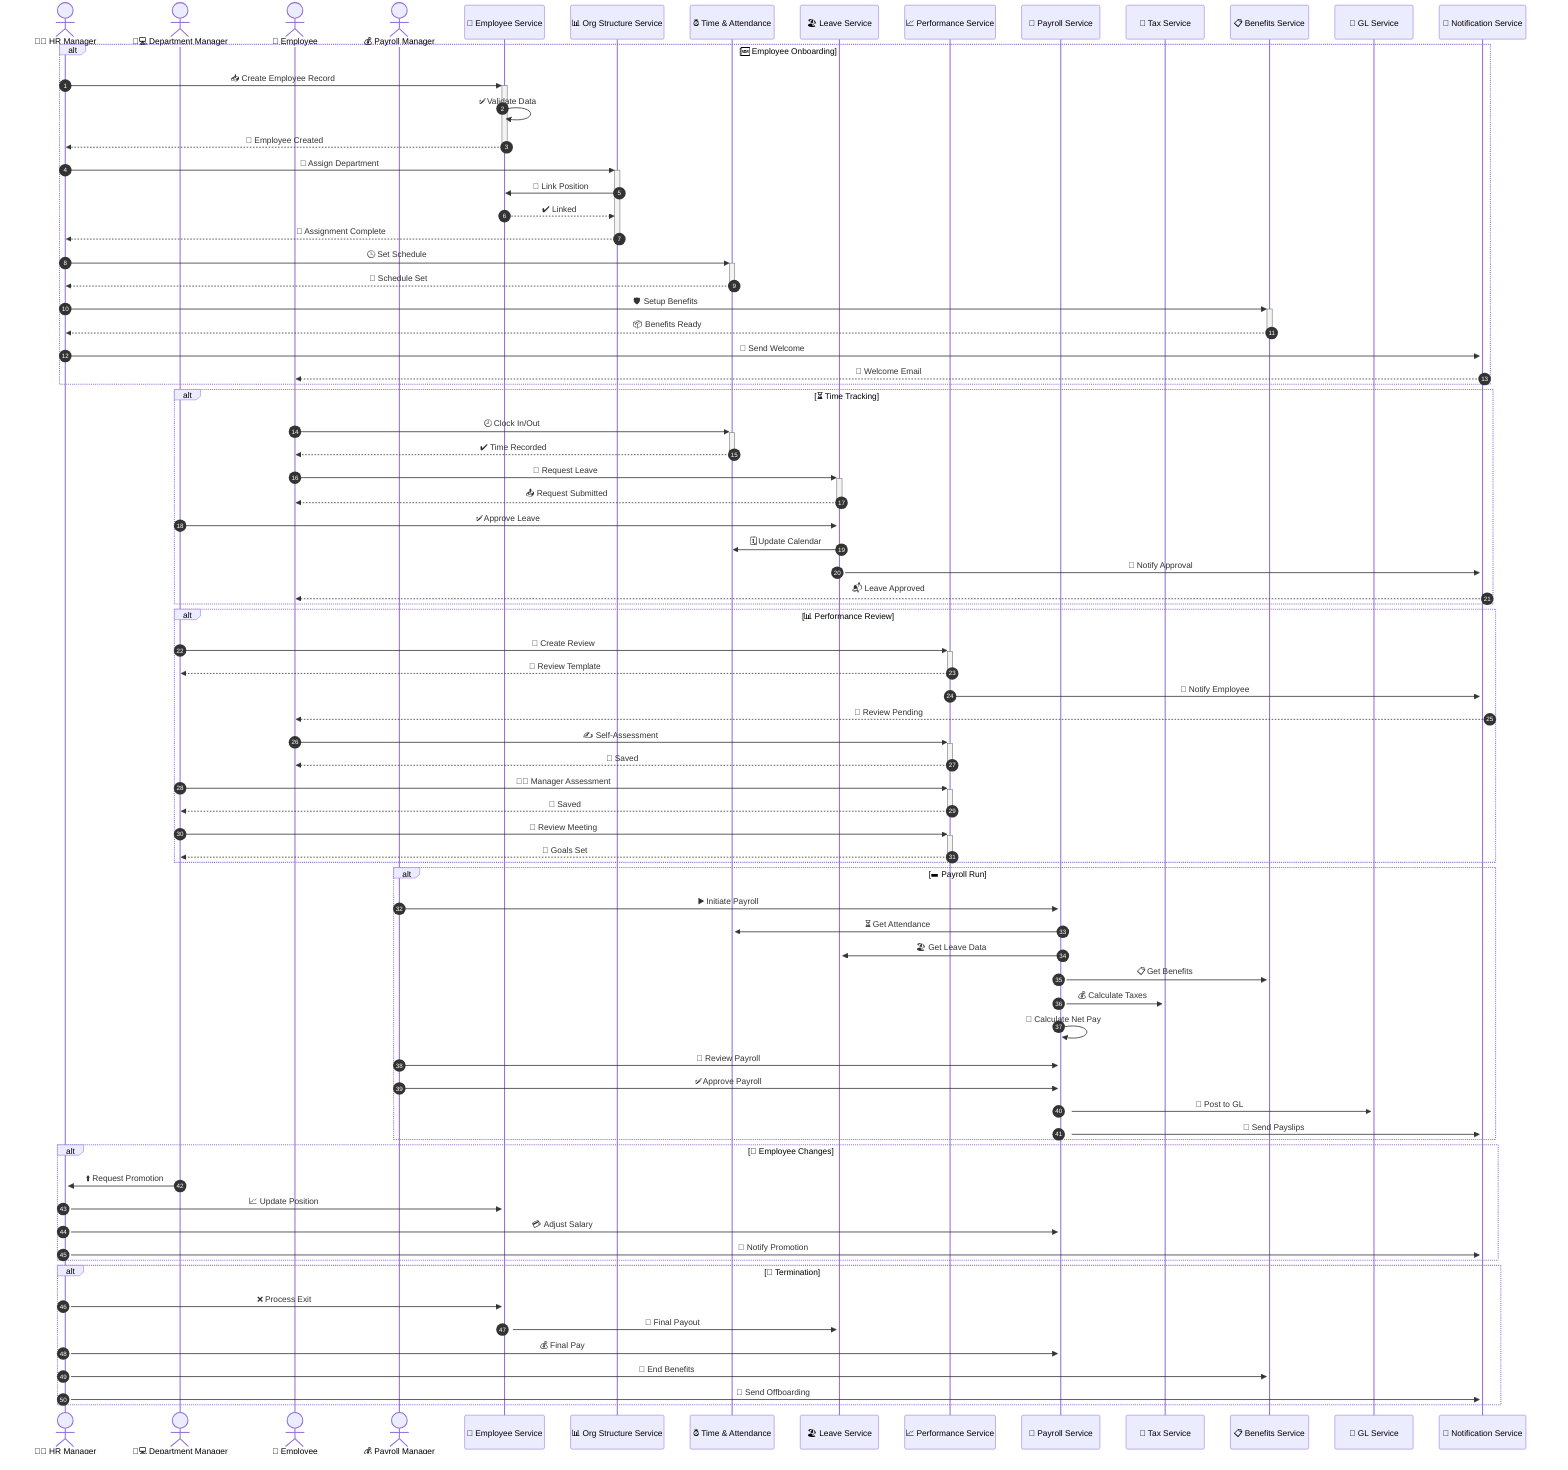 sequenceDiagram
    %% Participants with Emojis
    actor HR as 👩💼 HR Manager
    actor DM as 👨💻 Department Manager
    actor EM as 👤 Employee
    actor PM as 💰 Payroll Manager
    participant EMS as 🏢 Employee Service
    participant ORS as 📊 Org Structure Service
    participant TAS as ⏰ Time & Attendance
    participant LVS as 🏖️ Leave Service
    participant PRS as 📈 Performance Service
    participant PYS as 🧾 Payroll Service
    participant TXS as 💸 Tax Service
    participant BFS as 📋 Benefits Service
    participant GLS as 📘 GL Service
    participant NS as 📧 Notification Service
    
    autonumber

    %% Employee Lifecycle
    alt 🆕 Employee Onboarding
        HR->>+EMS: 📥 Create Employee Record
        EMS->>EMS: ✅ Validate Data
        EMS-->>-HR: 🎉 Employee Created
        
        HR->>+ORS: 🏢 Assign Department
        ORS->>EMS: 🔗 Link Position
        EMS-->>ORS: ✔️ Linked
        ORS-->>-HR: 📌 Assignment Complete
        
        HR->>+TAS: 🕒 Set Schedule
        TAS-->>-HR: 📅 Schedule Set
        
        HR->>+BFS: 🛡️ Setup Benefits
        BFS-->>-HR: 📦 Benefits Ready
        
        HR->>+NS: 📨 Send Welcome
        NS-->>EM: 👋 Welcome Email
    end
    
    %% Time & Attendance
    alt ⏳ Time Tracking
        EM->>+TAS: 🕗 Clock In/Out
        TAS-->>-EM: ✔️ Time Recorded
        
        EM->>+LVS: 📅 Request Leave
        LVS-->>-EM: 📤 Request Submitted
        
        DM->>+LVS: ✅ Approve Leave
        LVS->>TAS: 🗓️ Update Calendar
        LVS->>+NS: 📩 Notify Approval
        NS-->>EM: 📬 Leave Approved
    end
    
    %% Performance Management
    alt 📊 Performance Review
        DM->>+PRS: 📝 Create Review
        PRS-->>-DM: 📄 Review Template
        
        PRS->>+NS: 🔔 Notify Employee
        NS-->>EM: 📧 Review Pending
        
        EM->>+PRS: ✍️ Self-Assessment
        PRS-->>-EM: 💾 Saved
        
        DM->>+PRS: 👨💼 Manager Assessment
        PRS-->>-DM: 💾 Saved
        
        DM->>+PRS: 🤝 Review Meeting
        PRS-->>-DM: 🎯 Goals Set
    end
    
    %% Payroll Processing
    alt 💵 Payroll Run
        PM->>+PYS: ▶️ Initiate Payroll
        PYS->>+TAS: ⏳ Get Attendance
        PYS->>+LVS: 🏖️ Get Leave Data
        PYS->>+BFS: 📋 Get Benefits
        PYS->>+TXS: 💰 Calculate Taxes
        PYS->>PYS: 🧮 Calculate Net Pay
        PM->>+PYS: 👀 Review Payroll
        PM->>+PYS: ✅ Approve Payroll
        PYS->>+GLS: 📒 Post to GL
        PYS->>+NS: 📧 Send Payslips
    end
    
    %% Employee Changes
    alt 🔄 Employee Changes
        DM->>+HR: ⬆️ Request Promotion
        HR->>+EMS: 📈 Update Position
        HR->>+PYS: 💳 Adjust Salary
        HR->>+NS: 📨 Notify Promotion
    end
    
    %% Termination
    alt 🚪 Termination
        HR->>+EMS: ❌ Process Exit
        EMS->>+LVS: 💸 Final Payout
        HR->>+PYS: 💰 Final Pay
        HR->>+BFS: 🛑 End Benefits
        HR->>+NS: 📩 Send Offboarding
    end
